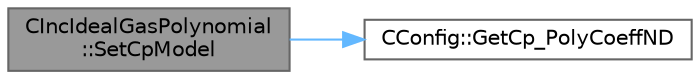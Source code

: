 digraph "CIncIdealGasPolynomial::SetCpModel"
{
 // LATEX_PDF_SIZE
  bgcolor="transparent";
  edge [fontname=Helvetica,fontsize=10,labelfontname=Helvetica,labelfontsize=10];
  node [fontname=Helvetica,fontsize=10,shape=box,height=0.2,width=0.4];
  rankdir="LR";
  Node1 [id="Node000001",label="CIncIdealGasPolynomial\l::SetCpModel",height=0.2,width=0.4,color="gray40", fillcolor="grey60", style="filled", fontcolor="black",tooltip="Set the temperature polynomial coefficients for variable Cp."];
  Node1 -> Node2 [id="edge1_Node000001_Node000002",color="steelblue1",style="solid",tooltip=" "];
  Node2 [id="Node000002",label="CConfig::GetCp_PolyCoeffND",height=0.2,width=0.4,color="grey40", fillcolor="white", style="filled",URL="$classCConfig.html#a8760b5e82dfe5af56db169f64e662f6f",tooltip="Get the temperature polynomial coefficient for specific heat Cp."];
}
